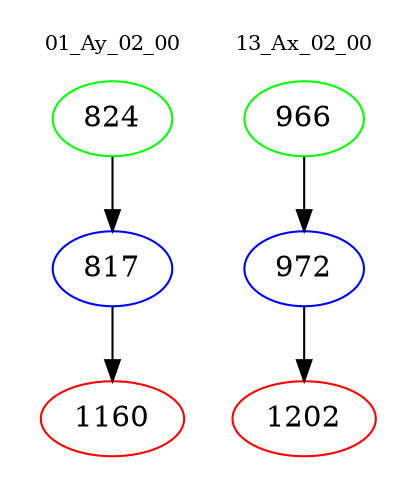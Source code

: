 digraph{
subgraph cluster_0 {
color = white
label = "01_Ay_02_00";
fontsize=10;
T0_824 [label="824", color="green"]
T0_824 -> T0_817 [color="black"]
T0_817 [label="817", color="blue"]
T0_817 -> T0_1160 [color="black"]
T0_1160 [label="1160", color="red"]
}
subgraph cluster_1 {
color = white
label = "13_Ax_02_00";
fontsize=10;
T1_966 [label="966", color="green"]
T1_966 -> T1_972 [color="black"]
T1_972 [label="972", color="blue"]
T1_972 -> T1_1202 [color="black"]
T1_1202 [label="1202", color="red"]
}
}
